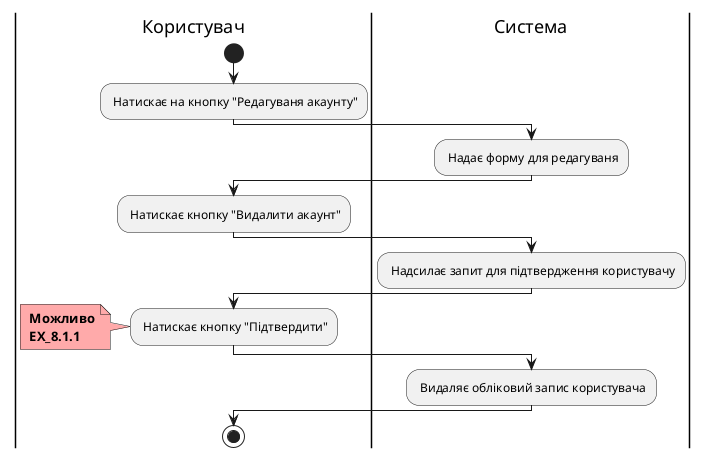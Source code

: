 @startuml

    |Користувач|
        start
        : Натискає на кнопку "Редагуваня акаунту";
    |Система|
        : Надає форму для редагуваня;

    |Користувач|
        : Натискає кнопку "Видалити акаунт";
        
    |Система|
        : Надсилає запит для підтвердження користувачу;
        
    |Користувач|
        : Натискає кнопку "Підтвердити";
        
        note left #ffaaaa
        <b> Можливо
        <b> EX_8.1.1
        end note
        
    |Система|
        : Видаляє обліковий запис користувача;
        
    |Користувач|
        stop;
    
@enduml
